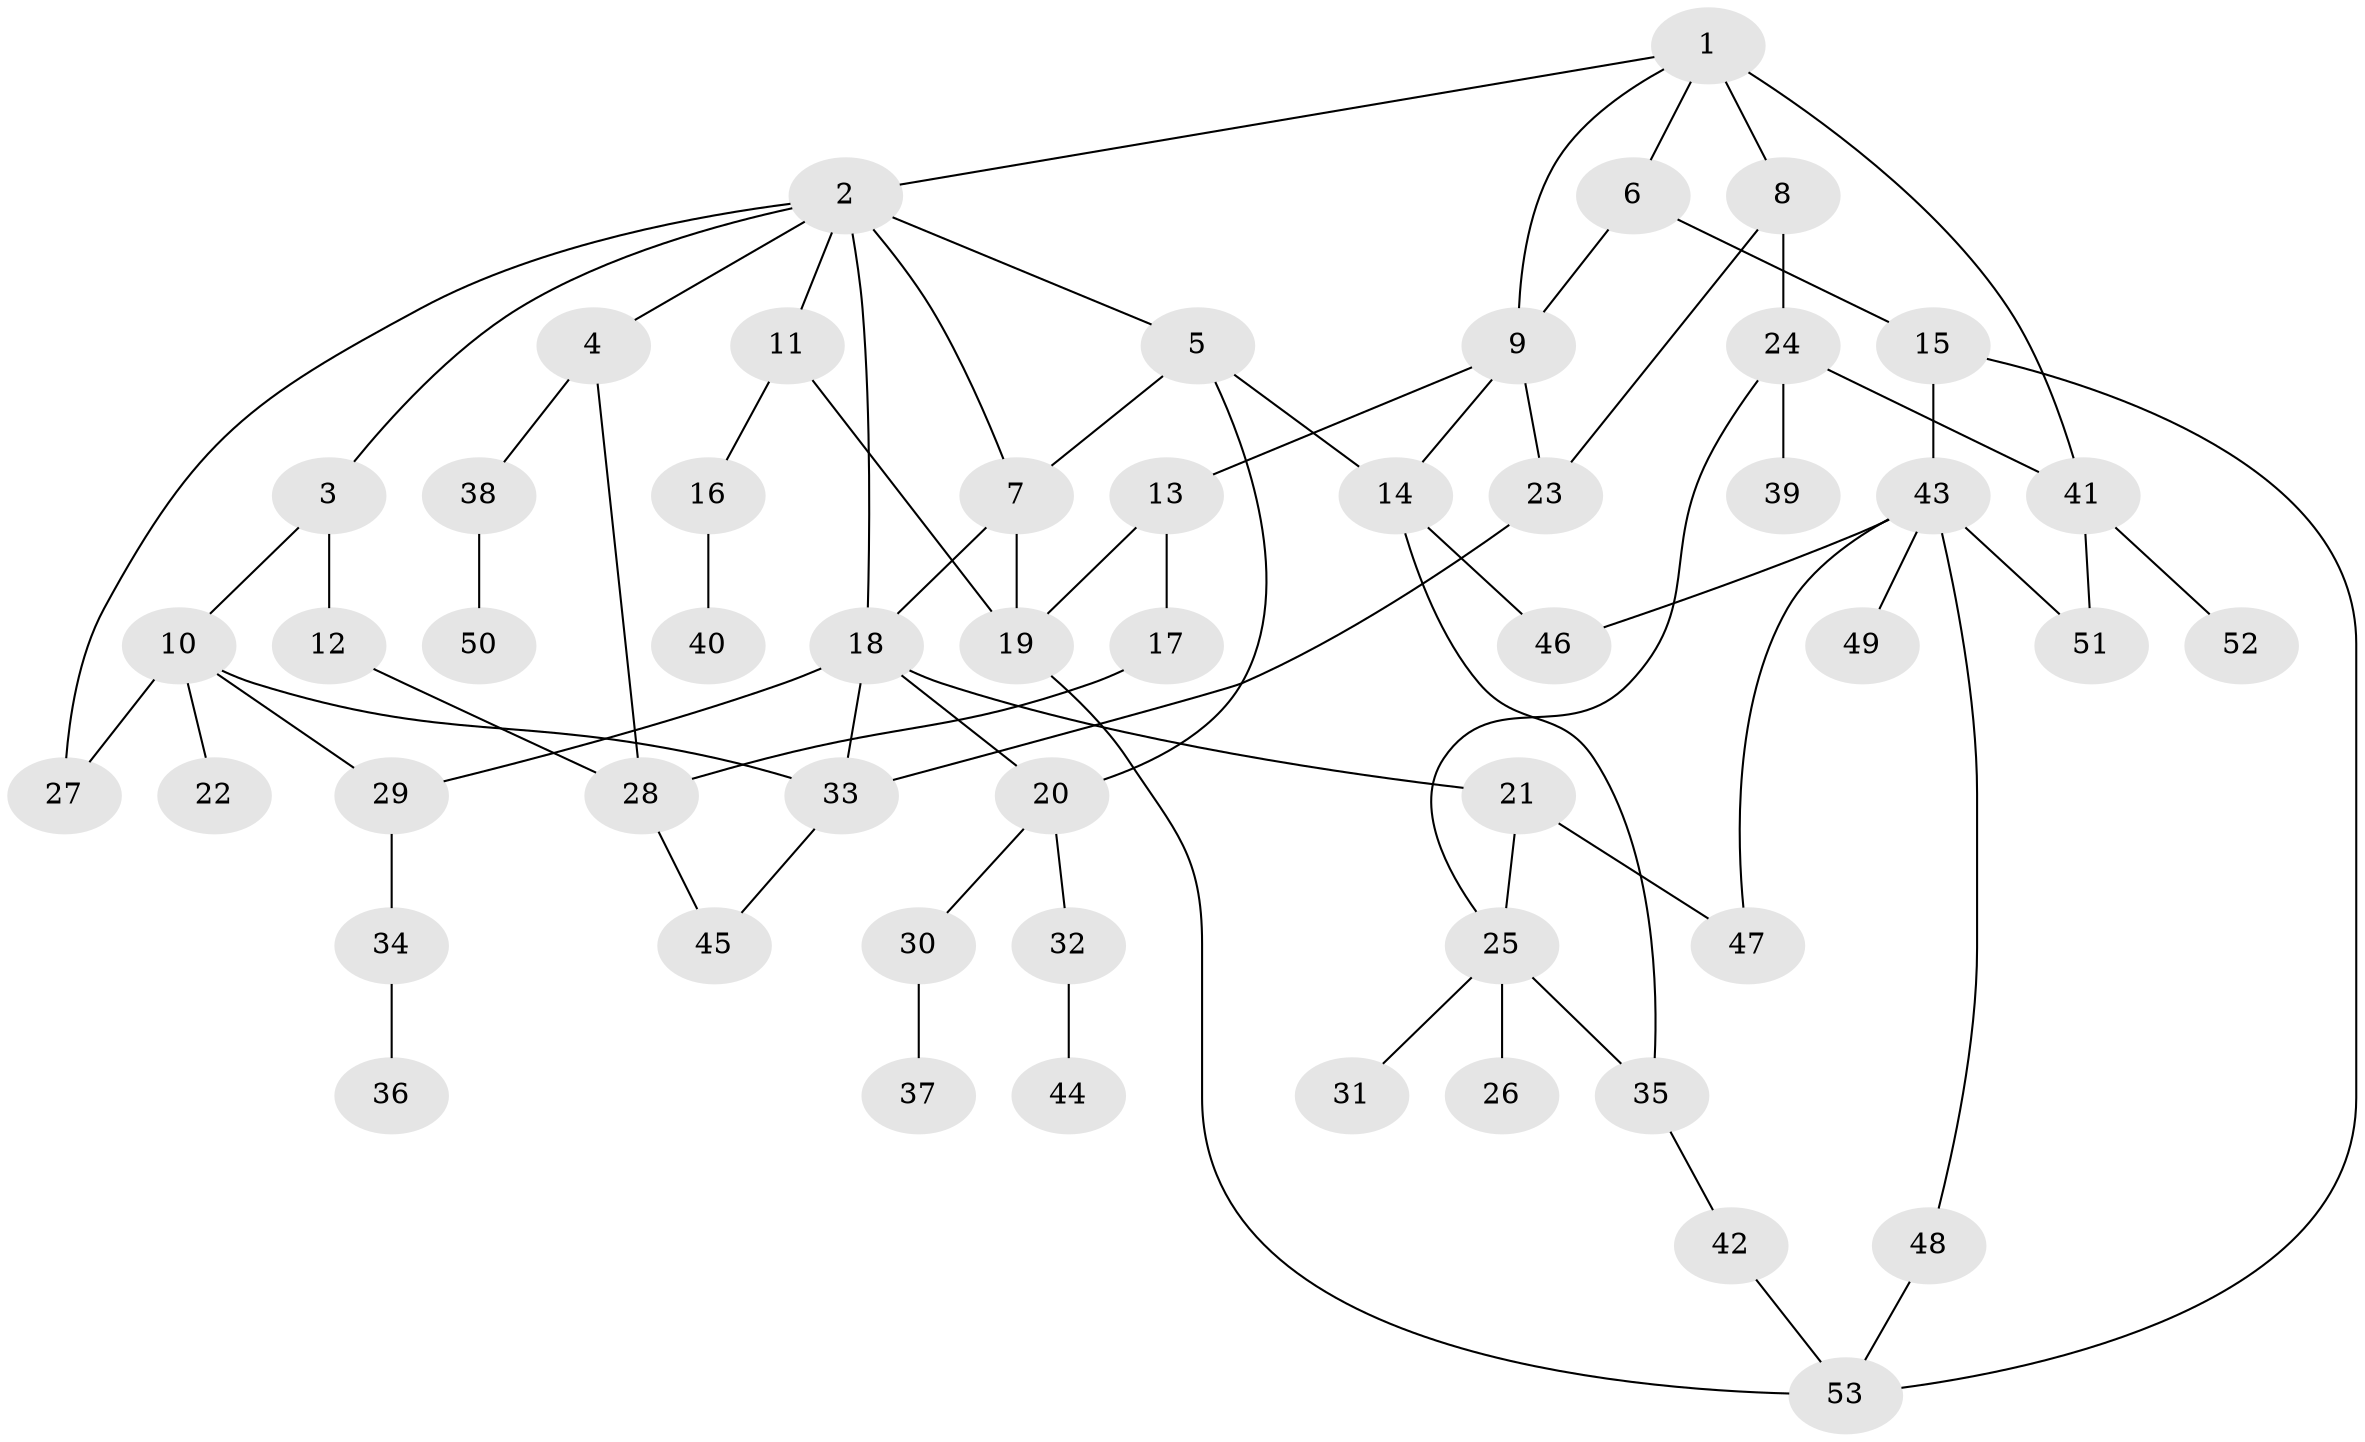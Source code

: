 // original degree distribution, {4: 0.17333333333333334, 8: 0.013333333333333334, 3: 0.16, 5: 0.06666666666666667, 2: 0.30666666666666664, 6: 0.02666666666666667, 1: 0.25333333333333335}
// Generated by graph-tools (version 1.1) at 2025/49/03/04/25 22:49:09]
// undirected, 53 vertices, 76 edges
graph export_dot {
  node [color=gray90,style=filled];
  1;
  2;
  3;
  4;
  5;
  6;
  7;
  8;
  9;
  10;
  11;
  12;
  13;
  14;
  15;
  16;
  17;
  18;
  19;
  20;
  21;
  22;
  23;
  24;
  25;
  26;
  27;
  28;
  29;
  30;
  31;
  32;
  33;
  34;
  35;
  36;
  37;
  38;
  39;
  40;
  41;
  42;
  43;
  44;
  45;
  46;
  47;
  48;
  49;
  50;
  51;
  52;
  53;
  1 -- 2 [weight=1.0];
  1 -- 6 [weight=1.0];
  1 -- 8 [weight=1.0];
  1 -- 9 [weight=1.0];
  1 -- 41 [weight=2.0];
  2 -- 3 [weight=1.0];
  2 -- 4 [weight=1.0];
  2 -- 5 [weight=1.0];
  2 -- 7 [weight=1.0];
  2 -- 11 [weight=1.0];
  2 -- 18 [weight=1.0];
  2 -- 27 [weight=1.0];
  3 -- 10 [weight=1.0];
  3 -- 12 [weight=1.0];
  4 -- 28 [weight=1.0];
  4 -- 38 [weight=1.0];
  5 -- 7 [weight=1.0];
  5 -- 14 [weight=1.0];
  5 -- 20 [weight=1.0];
  6 -- 9 [weight=1.0];
  6 -- 15 [weight=1.0];
  7 -- 18 [weight=1.0];
  7 -- 19 [weight=1.0];
  8 -- 23 [weight=1.0];
  8 -- 24 [weight=1.0];
  9 -- 13 [weight=1.0];
  9 -- 14 [weight=1.0];
  9 -- 23 [weight=1.0];
  10 -- 22 [weight=1.0];
  10 -- 27 [weight=1.0];
  10 -- 29 [weight=1.0];
  10 -- 33 [weight=1.0];
  11 -- 16 [weight=1.0];
  11 -- 19 [weight=1.0];
  12 -- 28 [weight=1.0];
  13 -- 17 [weight=1.0];
  13 -- 19 [weight=1.0];
  14 -- 35 [weight=1.0];
  14 -- 46 [weight=1.0];
  15 -- 43 [weight=1.0];
  15 -- 53 [weight=1.0];
  16 -- 40 [weight=1.0];
  17 -- 28 [weight=1.0];
  18 -- 20 [weight=1.0];
  18 -- 21 [weight=1.0];
  18 -- 29 [weight=1.0];
  18 -- 33 [weight=1.0];
  19 -- 53 [weight=1.0];
  20 -- 30 [weight=1.0];
  20 -- 32 [weight=1.0];
  21 -- 25 [weight=1.0];
  21 -- 47 [weight=1.0];
  23 -- 33 [weight=1.0];
  24 -- 25 [weight=1.0];
  24 -- 39 [weight=1.0];
  24 -- 41 [weight=1.0];
  25 -- 26 [weight=1.0];
  25 -- 31 [weight=1.0];
  25 -- 35 [weight=1.0];
  28 -- 45 [weight=1.0];
  29 -- 34 [weight=1.0];
  30 -- 37 [weight=1.0];
  32 -- 44 [weight=1.0];
  33 -- 45 [weight=1.0];
  34 -- 36 [weight=1.0];
  35 -- 42 [weight=1.0];
  38 -- 50 [weight=1.0];
  41 -- 51 [weight=1.0];
  41 -- 52 [weight=1.0];
  42 -- 53 [weight=1.0];
  43 -- 46 [weight=1.0];
  43 -- 47 [weight=1.0];
  43 -- 48 [weight=1.0];
  43 -- 49 [weight=1.0];
  43 -- 51 [weight=1.0];
  48 -- 53 [weight=1.0];
}
